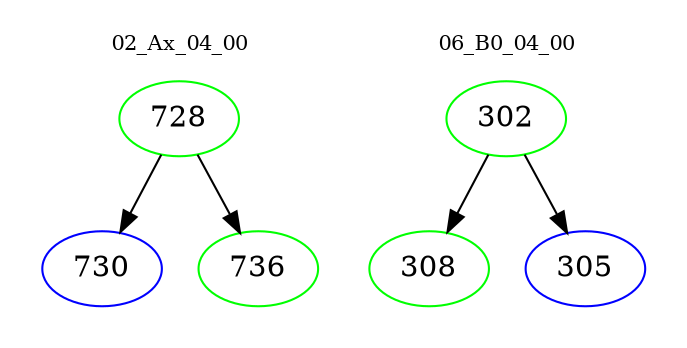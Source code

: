 digraph{
subgraph cluster_0 {
color = white
label = "02_Ax_04_00";
fontsize=10;
T0_728 [label="728", color="green"]
T0_728 -> T0_730 [color="black"]
T0_730 [label="730", color="blue"]
T0_728 -> T0_736 [color="black"]
T0_736 [label="736", color="green"]
}
subgraph cluster_1 {
color = white
label = "06_B0_04_00";
fontsize=10;
T1_302 [label="302", color="green"]
T1_302 -> T1_308 [color="black"]
T1_308 [label="308", color="green"]
T1_302 -> T1_305 [color="black"]
T1_305 [label="305", color="blue"]
}
}

